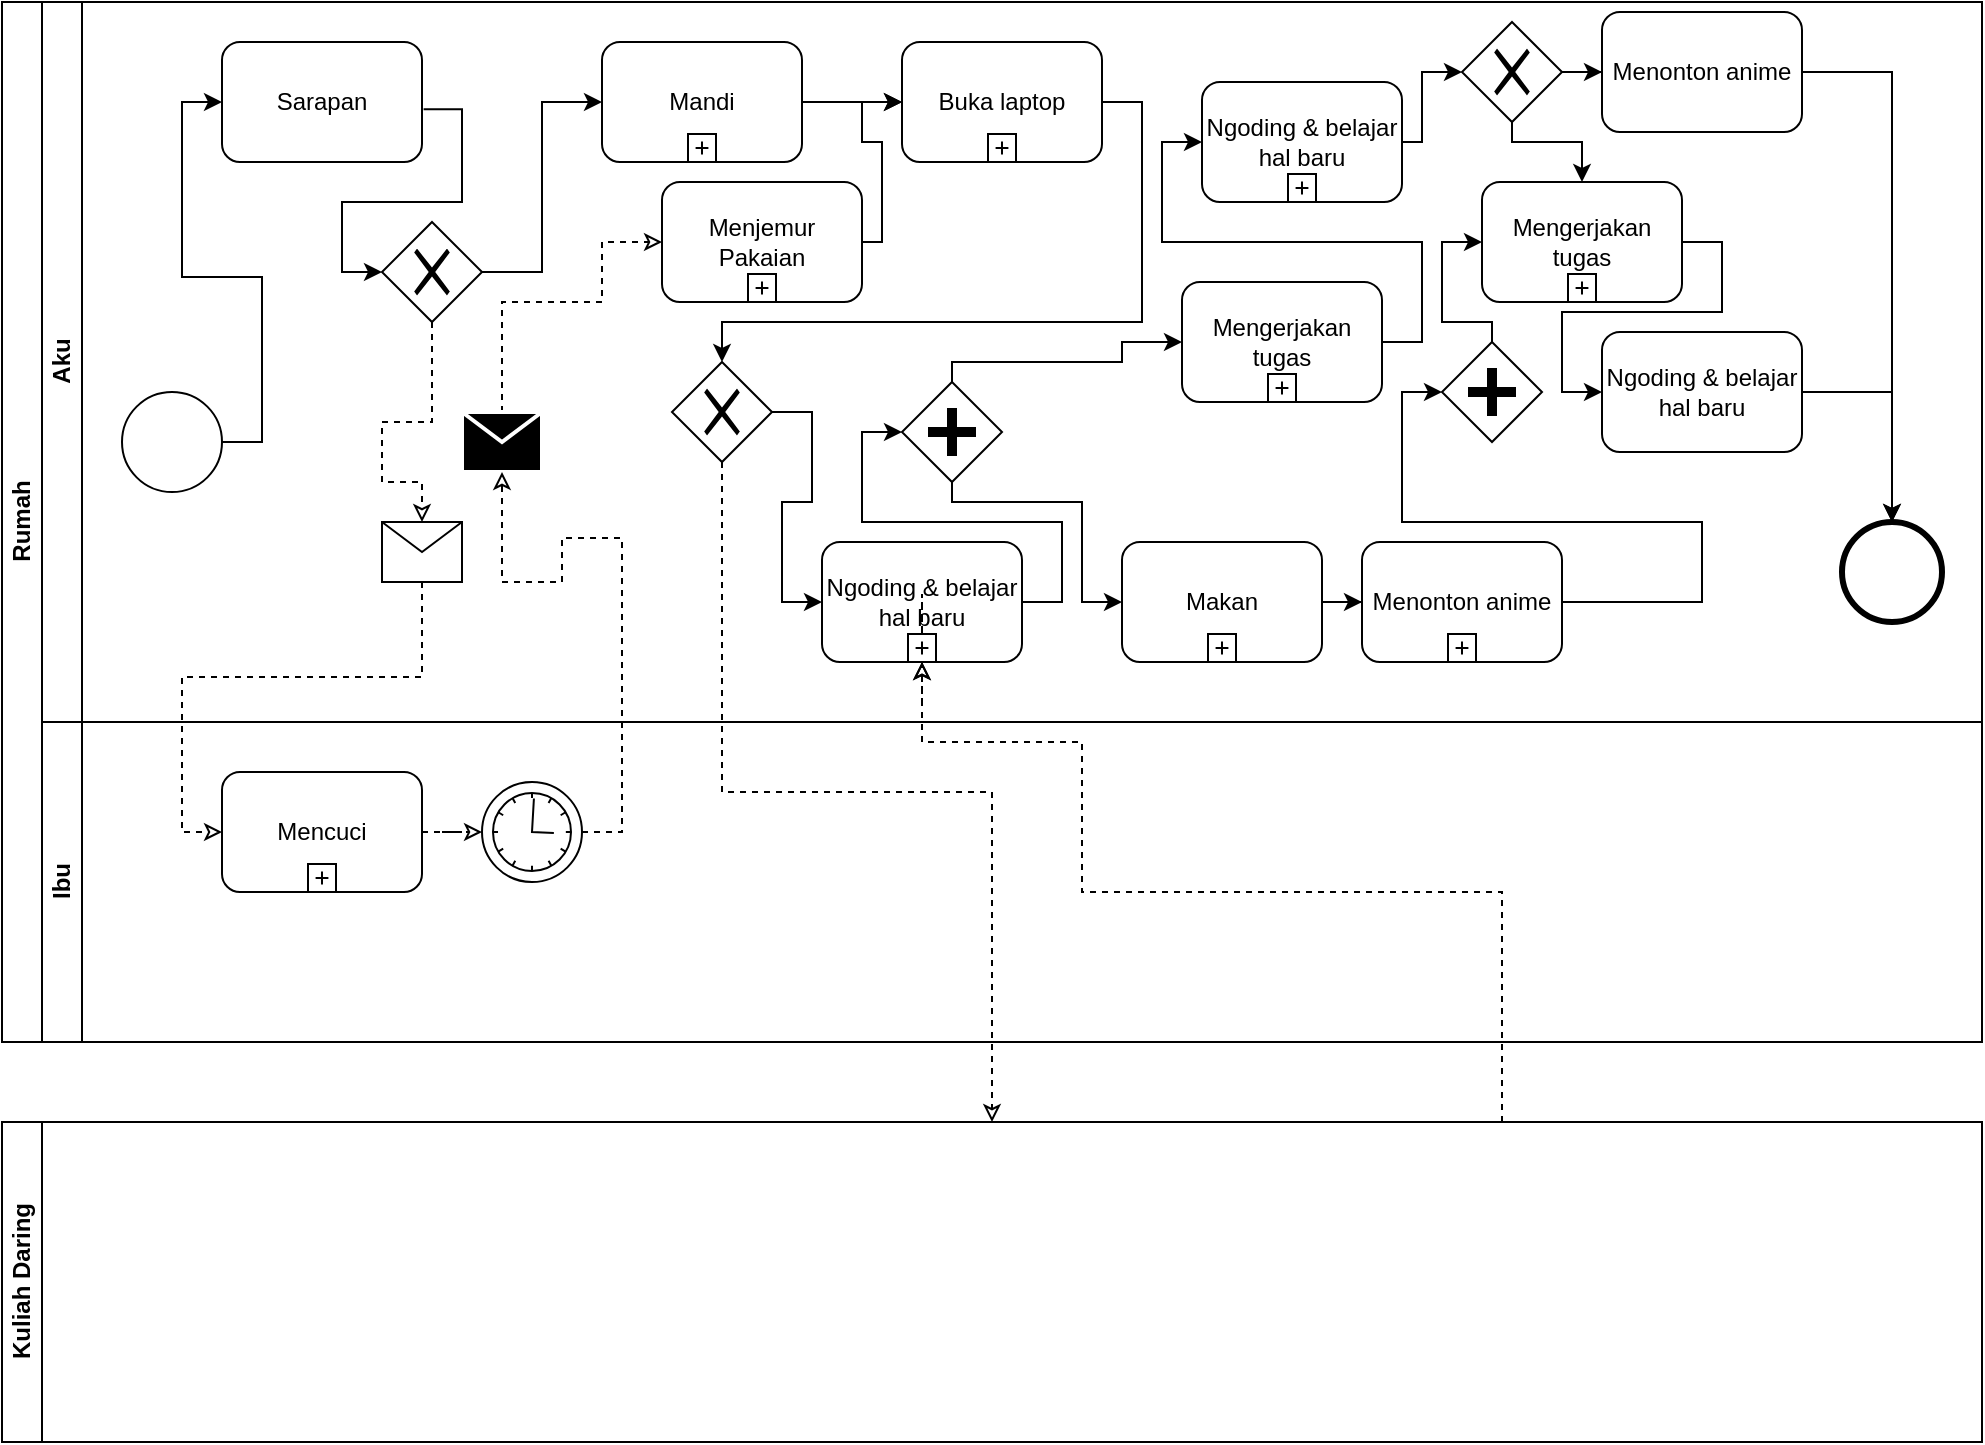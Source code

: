 <mxfile version="13.8.0" type="github">
  <diagram id="JZuw75PAnl-jE2VVtzF4" name="Page-1">
    <mxGraphModel dx="533" dy="318" grid="1" gridSize="10" guides="1" tooltips="1" connect="1" arrows="1" fold="1" page="1" pageScale="1" pageWidth="850" pageHeight="1100" math="0" shadow="0">
      <root>
        <mxCell id="0" />
        <mxCell id="1" parent="0" />
        <mxCell id="WwLEg-Nevc-FDdVer2Dc-2" value="Rumah" style="swimlane;html=1;childLayout=stackLayout;resizeParent=1;resizeParentMax=0;horizontal=0;startSize=20;horizontalStack=0;" vertex="1" parent="1">
          <mxGeometry x="40" y="120" width="990" height="520" as="geometry" />
        </mxCell>
        <mxCell id="WwLEg-Nevc-FDdVer2Dc-3" value="&lt;div&gt;Aku&lt;/div&gt;" style="swimlane;html=1;startSize=20;horizontal=0;" vertex="1" parent="WwLEg-Nevc-FDdVer2Dc-2">
          <mxGeometry x="20" width="970" height="360" as="geometry" />
        </mxCell>
        <mxCell id="WwLEg-Nevc-FDdVer2Dc-29" style="edgeStyle=orthogonalEdgeStyle;rounded=0;orthogonalLoop=1;jettySize=auto;html=1;entryX=0;entryY=0.5;entryDx=0;entryDy=0;exitX=1.008;exitY=0.56;exitDx=0;exitDy=0;exitPerimeter=0;" edge="1" parent="WwLEg-Nevc-FDdVer2Dc-3" source="WwLEg-Nevc-FDdVer2Dc-1" target="WwLEg-Nevc-FDdVer2Dc-20">
          <mxGeometry relative="1" as="geometry" />
        </mxCell>
        <mxCell id="WwLEg-Nevc-FDdVer2Dc-67" style="edgeStyle=orthogonalEdgeStyle;rounded=0;orthogonalLoop=1;jettySize=auto;html=1;" edge="1" parent="WwLEg-Nevc-FDdVer2Dc-3" source="WwLEg-Nevc-FDdVer2Dc-57" target="WwLEg-Nevc-FDdVer2Dc-9">
          <mxGeometry relative="1" as="geometry" />
        </mxCell>
        <mxCell id="WwLEg-Nevc-FDdVer2Dc-57" value="Menonton anime" style="shape=ext;rounded=1;html=1;whiteSpace=wrap;" vertex="1" parent="WwLEg-Nevc-FDdVer2Dc-3">
          <mxGeometry x="780" y="5" width="100" height="60" as="geometry" />
        </mxCell>
        <mxCell id="WwLEg-Nevc-FDdVer2Dc-64" style="edgeStyle=orthogonalEdgeStyle;rounded=0;orthogonalLoop=1;jettySize=auto;html=1;" edge="1" parent="WwLEg-Nevc-FDdVer2Dc-3" source="WwLEg-Nevc-FDdVer2Dc-51" target="WwLEg-Nevc-FDdVer2Dc-57">
          <mxGeometry relative="1" as="geometry" />
        </mxCell>
        <mxCell id="WwLEg-Nevc-FDdVer2Dc-66" style="edgeStyle=orthogonalEdgeStyle;rounded=0;orthogonalLoop=1;jettySize=auto;html=1;" edge="1" parent="WwLEg-Nevc-FDdVer2Dc-3" source="WwLEg-Nevc-FDdVer2Dc-51" target="WwLEg-Nevc-FDdVer2Dc-59">
          <mxGeometry relative="1" as="geometry">
            <Array as="points">
              <mxPoint x="735" y="70" />
              <mxPoint x="770" y="70" />
            </Array>
          </mxGeometry>
        </mxCell>
        <mxCell id="WwLEg-Nevc-FDdVer2Dc-51" value="" style="shape=mxgraph.bpmn.shape;html=1;verticalLabelPosition=bottom;labelBackgroundColor=#ffffff;verticalAlign=top;align=center;perimeter=rhombusPerimeter;background=gateway;outlineConnect=0;outline=none;symbol=exclusiveGw;" vertex="1" parent="WwLEg-Nevc-FDdVer2Dc-3">
          <mxGeometry x="710" y="10" width="50" height="50" as="geometry" />
        </mxCell>
        <mxCell id="WwLEg-Nevc-FDdVer2Dc-1" value="Sarapan" style="shape=ext;rounded=1;html=1;whiteSpace=wrap;" vertex="1" parent="WwLEg-Nevc-FDdVer2Dc-3">
          <mxGeometry x="90" y="20" width="100" height="60" as="geometry" />
        </mxCell>
        <mxCell id="WwLEg-Nevc-FDdVer2Dc-35" style="edgeStyle=orthogonalEdgeStyle;rounded=0;orthogonalLoop=1;jettySize=auto;html=1;" edge="1" parent="WwLEg-Nevc-FDdVer2Dc-3" source="WwLEg-Nevc-FDdVer2Dc-22" target="WwLEg-Nevc-FDdVer2Dc-23">
          <mxGeometry relative="1" as="geometry" />
        </mxCell>
        <mxCell id="WwLEg-Nevc-FDdVer2Dc-22" value="Mandi" style="shape=ext;rounded=1;html=1;whiteSpace=wrap;" vertex="1" parent="WwLEg-Nevc-FDdVer2Dc-3">
          <mxGeometry x="280" y="20" width="100" height="60" as="geometry" />
        </mxCell>
        <mxCell id="WwLEg-Nevc-FDdVer2Dc-38" style="edgeStyle=orthogonalEdgeStyle;rounded=0;orthogonalLoop=1;jettySize=auto;html=1;exitX=1;exitY=0.5;exitDx=0;exitDy=0;" edge="1" parent="WwLEg-Nevc-FDdVer2Dc-3" source="WwLEg-Nevc-FDdVer2Dc-23" target="WwLEg-Nevc-FDdVer2Dc-25">
          <mxGeometry relative="1" as="geometry">
            <Array as="points">
              <mxPoint x="550" y="50" />
              <mxPoint x="550" y="160" />
              <mxPoint x="340" y="160" />
            </Array>
          </mxGeometry>
        </mxCell>
        <mxCell id="WwLEg-Nevc-FDdVer2Dc-23" value="Buka laptop" style="shape=ext;rounded=1;html=1;whiteSpace=wrap;" vertex="1" parent="WwLEg-Nevc-FDdVer2Dc-3">
          <mxGeometry x="430" y="20" width="100" height="60" as="geometry" />
        </mxCell>
        <mxCell id="WwLEg-Nevc-FDdVer2Dc-32" style="edgeStyle=orthogonalEdgeStyle;rounded=0;orthogonalLoop=1;jettySize=auto;html=1;entryX=0;entryY=0.5;entryDx=0;entryDy=0;" edge="1" parent="WwLEg-Nevc-FDdVer2Dc-3" source="WwLEg-Nevc-FDdVer2Dc-20" target="WwLEg-Nevc-FDdVer2Dc-22">
          <mxGeometry relative="1" as="geometry" />
        </mxCell>
        <mxCell id="WwLEg-Nevc-FDdVer2Dc-54" style="edgeStyle=orthogonalEdgeStyle;rounded=0;orthogonalLoop=1;jettySize=auto;html=1;" edge="1" parent="WwLEg-Nevc-FDdVer2Dc-3" source="WwLEg-Nevc-FDdVer2Dc-50" target="WwLEg-Nevc-FDdVer2Dc-51">
          <mxGeometry relative="1" as="geometry">
            <Array as="points">
              <mxPoint x="690" y="70" />
              <mxPoint x="690" y="35" />
            </Array>
          </mxGeometry>
        </mxCell>
        <mxCell id="WwLEg-Nevc-FDdVer2Dc-50" value="Ngoding &amp;amp; belajar hal baru" style="shape=ext;rounded=1;html=1;whiteSpace=wrap;" vertex="1" parent="WwLEg-Nevc-FDdVer2Dc-3">
          <mxGeometry x="580" y="40" width="100" height="60" as="geometry" />
        </mxCell>
        <mxCell id="WwLEg-Nevc-FDdVer2Dc-85" value="" style="shape=plus;html=1;outlineConnect=0;" vertex="1" parent="WwLEg-Nevc-FDdVer2Dc-3">
          <mxGeometry x="323" y="66" width="14" height="14" as="geometry" />
        </mxCell>
        <mxCell id="WwLEg-Nevc-FDdVer2Dc-94" value="" style="shape=plus;html=1;outlineConnect=0;" vertex="1" parent="WwLEg-Nevc-FDdVer2Dc-3">
          <mxGeometry x="473" y="66" width="14" height="14" as="geometry" />
        </mxCell>
        <mxCell id="WwLEg-Nevc-FDdVer2Dc-93" value="" style="shape=plus;html=1;outlineConnect=0;" vertex="1" parent="WwLEg-Nevc-FDdVer2Dc-3">
          <mxGeometry x="623" y="86" width="14" height="14" as="geometry" />
        </mxCell>
        <mxCell id="WwLEg-Nevc-FDdVer2Dc-59" value="Mengerjakan tugas" style="shape=ext;rounded=1;html=1;whiteSpace=wrap;" vertex="1" parent="WwLEg-Nevc-FDdVer2Dc-3">
          <mxGeometry x="720" y="90" width="100" height="60" as="geometry" />
        </mxCell>
        <mxCell id="WwLEg-Nevc-FDdVer2Dc-21" value="Menjemur Pakaian" style="shape=ext;rounded=1;html=1;whiteSpace=wrap;" vertex="1" parent="WwLEg-Nevc-FDdVer2Dc-3">
          <mxGeometry x="310" y="90" width="100" height="60" as="geometry" />
        </mxCell>
        <mxCell id="WwLEg-Nevc-FDdVer2Dc-37" style="edgeStyle=orthogonalEdgeStyle;rounded=0;orthogonalLoop=1;jettySize=auto;html=1;entryX=0;entryY=0.5;entryDx=0;entryDy=0;" edge="1" parent="WwLEg-Nevc-FDdVer2Dc-3" source="WwLEg-Nevc-FDdVer2Dc-21" target="WwLEg-Nevc-FDdVer2Dc-23">
          <mxGeometry relative="1" as="geometry">
            <Array as="points">
              <mxPoint x="420" y="120" />
              <mxPoint x="420" y="70" />
              <mxPoint x="410" y="70" />
              <mxPoint x="410" y="50" />
            </Array>
          </mxGeometry>
        </mxCell>
        <mxCell id="WwLEg-Nevc-FDdVer2Dc-28" style="edgeStyle=orthogonalEdgeStyle;rounded=0;orthogonalLoop=1;jettySize=auto;html=1;entryX=0;entryY=0.5;entryDx=0;entryDy=0;exitX=1;exitY=0.5;exitDx=0;exitDy=0;" edge="1" parent="WwLEg-Nevc-FDdVer2Dc-3" source="WwLEg-Nevc-FDdVer2Dc-8" target="WwLEg-Nevc-FDdVer2Dc-1">
          <mxGeometry relative="1" as="geometry" />
        </mxCell>
        <mxCell id="WwLEg-Nevc-FDdVer2Dc-40" style="edgeStyle=orthogonalEdgeStyle;rounded=0;orthogonalLoop=1;jettySize=auto;html=1;entryX=0;entryY=0.5;entryDx=0;entryDy=0;" edge="1" parent="WwLEg-Nevc-FDdVer2Dc-3" source="WwLEg-Nevc-FDdVer2Dc-25" target="WwLEg-Nevc-FDdVer2Dc-24">
          <mxGeometry relative="1" as="geometry" />
        </mxCell>
        <mxCell id="WwLEg-Nevc-FDdVer2Dc-63" style="edgeStyle=orthogonalEdgeStyle;rounded=0;orthogonalLoop=1;jettySize=auto;html=1;entryX=0;entryY=0.5;entryDx=0;entryDy=0;exitX=1;exitY=0.5;exitDx=0;exitDy=0;" edge="1" parent="WwLEg-Nevc-FDdVer2Dc-3" source="WwLEg-Nevc-FDdVer2Dc-59" target="WwLEg-Nevc-FDdVer2Dc-58">
          <mxGeometry relative="1" as="geometry">
            <Array as="points">
              <mxPoint x="840" y="120" />
              <mxPoint x="840" y="155" />
              <mxPoint x="760" y="155" />
              <mxPoint x="760" y="195" />
            </Array>
          </mxGeometry>
        </mxCell>
        <mxCell id="WwLEg-Nevc-FDdVer2Dc-20" value="" style="shape=mxgraph.bpmn.shape;html=1;verticalLabelPosition=bottom;labelBackgroundColor=#ffffff;verticalAlign=top;align=center;perimeter=rhombusPerimeter;background=gateway;outlineConnect=0;outline=none;symbol=exclusiveGw;" vertex="1" parent="WwLEg-Nevc-FDdVer2Dc-3">
          <mxGeometry x="170" y="110" width="50" height="50" as="geometry" />
        </mxCell>
        <mxCell id="WwLEg-Nevc-FDdVer2Dc-53" style="edgeStyle=orthogonalEdgeStyle;rounded=0;orthogonalLoop=1;jettySize=auto;html=1;exitX=1;exitY=0.5;exitDx=0;exitDy=0;entryX=0;entryY=0.5;entryDx=0;entryDy=0;" edge="1" parent="WwLEg-Nevc-FDdVer2Dc-3" source="WwLEg-Nevc-FDdVer2Dc-41" target="WwLEg-Nevc-FDdVer2Dc-50">
          <mxGeometry relative="1" as="geometry">
            <Array as="points">
              <mxPoint x="690" y="170" />
              <mxPoint x="690" y="120" />
              <mxPoint x="560" y="120" />
              <mxPoint x="560" y="70" />
            </Array>
          </mxGeometry>
        </mxCell>
        <mxCell id="WwLEg-Nevc-FDdVer2Dc-60" style="edgeStyle=orthogonalEdgeStyle;rounded=0;orthogonalLoop=1;jettySize=auto;html=1;entryX=0;entryY=0.5;entryDx=0;entryDy=0;exitX=0.5;exitY=0;exitDx=0;exitDy=0;" edge="1" parent="WwLEg-Nevc-FDdVer2Dc-3" source="WwLEg-Nevc-FDdVer2Dc-55" target="WwLEg-Nevc-FDdVer2Dc-59">
          <mxGeometry relative="1" as="geometry">
            <Array as="points">
              <mxPoint x="725" y="160" />
              <mxPoint x="700" y="160" />
              <mxPoint x="700" y="120" />
            </Array>
          </mxGeometry>
        </mxCell>
        <mxCell id="WwLEg-Nevc-FDdVer2Dc-92" value="" style="shape=plus;html=1;outlineConnect=0;" vertex="1" parent="WwLEg-Nevc-FDdVer2Dc-3">
          <mxGeometry x="763" y="136" width="14" height="14" as="geometry" />
        </mxCell>
        <mxCell id="WwLEg-Nevc-FDdVer2Dc-95" value="" style="shape=plus;html=1;outlineConnect=0;" vertex="1" parent="WwLEg-Nevc-FDdVer2Dc-3">
          <mxGeometry x="353" y="136" width="14" height="14" as="geometry" />
        </mxCell>
        <mxCell id="WwLEg-Nevc-FDdVer2Dc-41" value="Mengerjakan tugas" style="shape=ext;rounded=1;html=1;whiteSpace=wrap;" vertex="1" parent="WwLEg-Nevc-FDdVer2Dc-3">
          <mxGeometry x="570" y="140" width="100" height="60" as="geometry" />
        </mxCell>
        <mxCell id="WwLEg-Nevc-FDdVer2Dc-68" style="edgeStyle=orthogonalEdgeStyle;rounded=0;orthogonalLoop=1;jettySize=auto;html=1;entryX=0.5;entryY=0;entryDx=0;entryDy=0;" edge="1" parent="WwLEg-Nevc-FDdVer2Dc-3" source="WwLEg-Nevc-FDdVer2Dc-58" target="WwLEg-Nevc-FDdVer2Dc-9">
          <mxGeometry relative="1" as="geometry" />
        </mxCell>
        <mxCell id="WwLEg-Nevc-FDdVer2Dc-86" value="" style="shape=plus;html=1;outlineConnect=0;" vertex="1" parent="WwLEg-Nevc-FDdVer2Dc-3">
          <mxGeometry x="613" y="186" width="14" height="14" as="geometry" />
        </mxCell>
        <mxCell id="WwLEg-Nevc-FDdVer2Dc-58" value="Ngoding &amp;amp; belajar hal baru" style="shape=ext;rounded=1;html=1;whiteSpace=wrap;" vertex="1" parent="WwLEg-Nevc-FDdVer2Dc-3">
          <mxGeometry x="780" y="165" width="100" height="60" as="geometry" />
        </mxCell>
        <mxCell id="WwLEg-Nevc-FDdVer2Dc-55" value="" style="shape=mxgraph.bpmn.shape;html=1;verticalLabelPosition=bottom;labelBackgroundColor=#ffffff;verticalAlign=top;align=center;perimeter=rhombusPerimeter;background=gateway;outlineConnect=0;outline=none;symbol=parallelGw;" vertex="1" parent="WwLEg-Nevc-FDdVer2Dc-3">
          <mxGeometry x="700" y="170" width="50" height="50" as="geometry" />
        </mxCell>
        <mxCell id="WwLEg-Nevc-FDdVer2Dc-25" value="" style="shape=mxgraph.bpmn.shape;html=1;verticalLabelPosition=bottom;labelBackgroundColor=#ffffff;verticalAlign=top;align=center;perimeter=rhombusPerimeter;background=gateway;outlineConnect=0;outline=none;symbol=exclusiveGw;" vertex="1" parent="WwLEg-Nevc-FDdVer2Dc-3">
          <mxGeometry x="315" y="180" width="50" height="50" as="geometry" />
        </mxCell>
        <mxCell id="WwLEg-Nevc-FDdVer2Dc-46" style="edgeStyle=orthogonalEdgeStyle;rounded=0;orthogonalLoop=1;jettySize=auto;html=1;entryX=0;entryY=0.5;entryDx=0;entryDy=0;" edge="1" parent="WwLEg-Nevc-FDdVer2Dc-3" source="WwLEg-Nevc-FDdVer2Dc-42" target="WwLEg-Nevc-FDdVer2Dc-41">
          <mxGeometry relative="1" as="geometry">
            <Array as="points">
              <mxPoint x="455" y="215" />
              <mxPoint x="455" y="180" />
              <mxPoint x="540" y="180" />
              <mxPoint x="540" y="170" />
            </Array>
          </mxGeometry>
        </mxCell>
        <mxCell id="WwLEg-Nevc-FDdVer2Dc-47" style="edgeStyle=orthogonalEdgeStyle;rounded=0;orthogonalLoop=1;jettySize=auto;html=1;entryX=0;entryY=0.5;entryDx=0;entryDy=0;" edge="1" parent="WwLEg-Nevc-FDdVer2Dc-3" source="WwLEg-Nevc-FDdVer2Dc-42" target="WwLEg-Nevc-FDdVer2Dc-43">
          <mxGeometry relative="1" as="geometry">
            <Array as="points">
              <mxPoint x="455" y="215" />
              <mxPoint x="455" y="250" />
              <mxPoint x="520" y="250" />
              <mxPoint x="520" y="300" />
            </Array>
          </mxGeometry>
        </mxCell>
        <mxCell id="WwLEg-Nevc-FDdVer2Dc-42" value="" style="shape=mxgraph.bpmn.shape;html=1;verticalLabelPosition=bottom;labelBackgroundColor=#ffffff;verticalAlign=top;align=center;perimeter=rhombusPerimeter;background=gateway;outlineConnect=0;outline=none;symbol=parallelGw;" vertex="1" parent="WwLEg-Nevc-FDdVer2Dc-3">
          <mxGeometry x="430" y="190" width="50" height="50" as="geometry" />
        </mxCell>
        <mxCell id="WwLEg-Nevc-FDdVer2Dc-76" style="edgeStyle=orthogonalEdgeStyle;rounded=0;orthogonalLoop=1;jettySize=auto;html=1;entryX=0;entryY=0.5;entryDx=0;entryDy=0;dashed=1;endArrow=classic;endFill=0;exitX=0.5;exitY=0;exitDx=0;exitDy=0;" edge="1" parent="WwLEg-Nevc-FDdVer2Dc-3" source="WwLEg-Nevc-FDdVer2Dc-75" target="WwLEg-Nevc-FDdVer2Dc-21">
          <mxGeometry relative="1" as="geometry">
            <Array as="points">
              <mxPoint x="230" y="150" />
              <mxPoint x="280" y="150" />
              <mxPoint x="280" y="120" />
            </Array>
          </mxGeometry>
        </mxCell>
        <mxCell id="WwLEg-Nevc-FDdVer2Dc-75" value="" style="shape=message;whiteSpace=wrap;html=1;outlineConnect=0;fillColor=#000000;strokeColor=#ffffff;strokeWidth=2;" vertex="1" parent="WwLEg-Nevc-FDdVer2Dc-3">
          <mxGeometry x="210" y="205" width="40" height="30" as="geometry" />
        </mxCell>
        <mxCell id="WwLEg-Nevc-FDdVer2Dc-8" value="" style="shape=mxgraph.bpmn.shape;html=1;verticalLabelPosition=bottom;labelBackgroundColor=#ffffff;verticalAlign=top;align=center;perimeter=ellipsePerimeter;outlineConnect=0;outline=standard;symbol=general;" vertex="1" parent="WwLEg-Nevc-FDdVer2Dc-3">
          <mxGeometry x="40" y="195" width="50" height="50" as="geometry" />
        </mxCell>
        <mxCell id="WwLEg-Nevc-FDdVer2Dc-45" style="edgeStyle=orthogonalEdgeStyle;rounded=0;orthogonalLoop=1;jettySize=auto;html=1;entryX=0;entryY=0.5;entryDx=0;entryDy=0;exitX=1;exitY=0.5;exitDx=0;exitDy=0;" edge="1" parent="WwLEg-Nevc-FDdVer2Dc-3" source="WwLEg-Nevc-FDdVer2Dc-24" target="WwLEg-Nevc-FDdVer2Dc-42">
          <mxGeometry relative="1" as="geometry">
            <Array as="points">
              <mxPoint x="510" y="300" />
              <mxPoint x="510" y="260" />
              <mxPoint x="410" y="260" />
              <mxPoint x="410" y="215" />
            </Array>
          </mxGeometry>
        </mxCell>
        <mxCell id="WwLEg-Nevc-FDdVer2Dc-52" style="edgeStyle=orthogonalEdgeStyle;rounded=0;orthogonalLoop=1;jettySize=auto;html=1;" edge="1" parent="WwLEg-Nevc-FDdVer2Dc-3" source="WwLEg-Nevc-FDdVer2Dc-43" target="WwLEg-Nevc-FDdVer2Dc-49">
          <mxGeometry relative="1" as="geometry" />
        </mxCell>
        <mxCell id="WwLEg-Nevc-FDdVer2Dc-56" style="edgeStyle=orthogonalEdgeStyle;rounded=0;orthogonalLoop=1;jettySize=auto;html=1;entryX=0;entryY=0.5;entryDx=0;entryDy=0;exitX=1;exitY=0.5;exitDx=0;exitDy=0;" edge="1" parent="WwLEg-Nevc-FDdVer2Dc-3" source="WwLEg-Nevc-FDdVer2Dc-49" target="WwLEg-Nevc-FDdVer2Dc-55">
          <mxGeometry relative="1" as="geometry">
            <Array as="points">
              <mxPoint x="830" y="300" />
              <mxPoint x="830" y="260" />
              <mxPoint x="680" y="260" />
              <mxPoint x="680" y="195" />
            </Array>
          </mxGeometry>
        </mxCell>
        <mxCell id="WwLEg-Nevc-FDdVer2Dc-71" value="" style="shape=message;whiteSpace=wrap;html=1;outlineConnect=0;" vertex="1" parent="WwLEg-Nevc-FDdVer2Dc-3">
          <mxGeometry x="170" y="260" width="40" height="30" as="geometry" />
        </mxCell>
        <mxCell id="WwLEg-Nevc-FDdVer2Dc-9" value="" style="shape=mxgraph.bpmn.shape;html=1;verticalLabelPosition=bottom;labelBackgroundColor=#ffffff;verticalAlign=top;align=center;perimeter=ellipsePerimeter;outlineConnect=0;outline=end;symbol=general;" vertex="1" parent="WwLEg-Nevc-FDdVer2Dc-3">
          <mxGeometry x="900" y="260" width="50" height="50" as="geometry" />
        </mxCell>
        <mxCell id="WwLEg-Nevc-FDdVer2Dc-24" value="Ngoding &amp;amp; belajar hal baru" style="shape=ext;rounded=1;html=1;whiteSpace=wrap;" vertex="1" parent="WwLEg-Nevc-FDdVer2Dc-3">
          <mxGeometry x="390" y="270" width="100" height="60" as="geometry" />
        </mxCell>
        <mxCell id="WwLEg-Nevc-FDdVer2Dc-43" value="Makan" style="shape=ext;rounded=1;html=1;whiteSpace=wrap;" vertex="1" parent="WwLEg-Nevc-FDdVer2Dc-3">
          <mxGeometry x="540" y="270" width="100" height="60" as="geometry" />
        </mxCell>
        <mxCell id="WwLEg-Nevc-FDdVer2Dc-49" value="Menonton anime" style="shape=ext;rounded=1;html=1;whiteSpace=wrap;" vertex="1" parent="WwLEg-Nevc-FDdVer2Dc-3">
          <mxGeometry x="660" y="270" width="100" height="60" as="geometry" />
        </mxCell>
        <mxCell id="WwLEg-Nevc-FDdVer2Dc-31" style="edgeStyle=orthogonalEdgeStyle;rounded=0;orthogonalLoop=1;jettySize=auto;html=1;entryX=0.5;entryY=0;entryDx=0;entryDy=0;dashed=1;endArrow=classic;endFill=0;" edge="1" parent="WwLEg-Nevc-FDdVer2Dc-3" source="WwLEg-Nevc-FDdVer2Dc-20" target="WwLEg-Nevc-FDdVer2Dc-71">
          <mxGeometry relative="1" as="geometry">
            <Array as="points">
              <mxPoint x="195" y="210" />
              <mxPoint x="170" y="210" />
              <mxPoint x="170" y="240" />
              <mxPoint x="190" y="240" />
            </Array>
          </mxGeometry>
        </mxCell>
        <mxCell id="WwLEg-Nevc-FDdVer2Dc-90" value="" style="shape=plus;html=1;outlineConnect=0;" vertex="1" parent="WwLEg-Nevc-FDdVer2Dc-3">
          <mxGeometry x="703" y="316" width="14" height="14" as="geometry" />
        </mxCell>
        <mxCell id="WwLEg-Nevc-FDdVer2Dc-89" value="" style="shape=plus;html=1;outlineConnect=0;" vertex="1" parent="WwLEg-Nevc-FDdVer2Dc-3">
          <mxGeometry x="583" y="316" width="14" height="14" as="geometry" />
        </mxCell>
        <mxCell id="WwLEg-Nevc-FDdVer2Dc-4" value="Ibu" style="swimlane;html=1;startSize=20;horizontal=0;" vertex="1" parent="WwLEg-Nevc-FDdVer2Dc-2">
          <mxGeometry x="20" y="360" width="970" height="160" as="geometry" />
        </mxCell>
        <mxCell id="WwLEg-Nevc-FDdVer2Dc-78" value="" style="shape=mxgraph.bpmn.shape;html=1;verticalLabelPosition=bottom;labelBackgroundColor=#ffffff;verticalAlign=top;align=center;perimeter=ellipsePerimeter;outlineConnect=0;outline=standard;symbol=timer;" vertex="1" parent="WwLEg-Nevc-FDdVer2Dc-4">
          <mxGeometry x="220" y="30" width="50" height="50" as="geometry" />
        </mxCell>
        <mxCell id="WwLEg-Nevc-FDdVer2Dc-79" style="edgeStyle=orthogonalEdgeStyle;rounded=0;orthogonalLoop=1;jettySize=auto;html=1;dashed=1;endArrow=classic;endFill=0;" edge="1" parent="WwLEg-Nevc-FDdVer2Dc-4" source="WwLEg-Nevc-FDdVer2Dc-19" target="WwLEg-Nevc-FDdVer2Dc-78">
          <mxGeometry relative="1" as="geometry" />
        </mxCell>
        <mxCell id="WwLEg-Nevc-FDdVer2Dc-19" value="Mencuci" style="shape=ext;rounded=1;html=1;whiteSpace=wrap;" vertex="1" parent="WwLEg-Nevc-FDdVer2Dc-4">
          <mxGeometry x="90" y="25" width="100" height="60" as="geometry" />
        </mxCell>
        <mxCell id="WwLEg-Nevc-FDdVer2Dc-84" value="" style="shape=plus;html=1;outlineConnect=0;" vertex="1" parent="WwLEg-Nevc-FDdVer2Dc-4">
          <mxGeometry x="133" y="71" width="14" height="14" as="geometry" />
        </mxCell>
        <mxCell id="WwLEg-Nevc-FDdVer2Dc-34" style="edgeStyle=orthogonalEdgeStyle;rounded=0;orthogonalLoop=1;jettySize=auto;html=1;entryX=0.5;entryY=1;entryDx=0;entryDy=0;endArrow=classic;endFill=0;dashed=1;" edge="1" parent="WwLEg-Nevc-FDdVer2Dc-2" source="WwLEg-Nevc-FDdVer2Dc-78" target="WwLEg-Nevc-FDdVer2Dc-75">
          <mxGeometry relative="1" as="geometry">
            <mxPoint x="330" y="410" as="sourcePoint" />
            <Array as="points">
              <mxPoint x="310" y="415" />
              <mxPoint x="310" y="268" />
              <mxPoint x="280" y="268" />
              <mxPoint x="280" y="290" />
              <mxPoint x="250" y="290" />
            </Array>
          </mxGeometry>
        </mxCell>
        <mxCell id="WwLEg-Nevc-FDdVer2Dc-74" style="edgeStyle=orthogonalEdgeStyle;rounded=0;orthogonalLoop=1;jettySize=auto;html=1;entryX=0;entryY=0.5;entryDx=0;entryDy=0;dashed=1;endArrow=classic;endFill=0;" edge="1" parent="WwLEg-Nevc-FDdVer2Dc-2" source="WwLEg-Nevc-FDdVer2Dc-71" target="WwLEg-Nevc-FDdVer2Dc-19">
          <mxGeometry relative="1" as="geometry" />
        </mxCell>
        <mxCell id="WwLEg-Nevc-FDdVer2Dc-80" style="edgeStyle=orthogonalEdgeStyle;rounded=0;orthogonalLoop=1;jettySize=auto;html=1;dashed=1;endArrow=classic;endFill=0;entryX=0.5;entryY=1;entryDx=0;entryDy=0;" edge="1" parent="1" source="WwLEg-Nevc-FDdVer2Dc-87" target="WwLEg-Nevc-FDdVer2Dc-24">
          <mxGeometry relative="1" as="geometry">
            <Array as="points" />
          </mxGeometry>
        </mxCell>
        <mxCell id="WwLEg-Nevc-FDdVer2Dc-69" value="Kuliah Daring" style="swimlane;html=1;startSize=20;horizontal=0;" vertex="1" parent="1">
          <mxGeometry x="40" y="680" width="990" height="160" as="geometry" />
        </mxCell>
        <mxCell id="WwLEg-Nevc-FDdVer2Dc-70" style="edgeStyle=orthogonalEdgeStyle;rounded=0;orthogonalLoop=1;jettySize=auto;html=1;entryX=0.5;entryY=0;entryDx=0;entryDy=0;dashed=1;endArrow=classic;endFill=0;" edge="1" parent="1" source="WwLEg-Nevc-FDdVer2Dc-25" target="WwLEg-Nevc-FDdVer2Dc-69">
          <mxGeometry relative="1" as="geometry" />
        </mxCell>
        <mxCell id="WwLEg-Nevc-FDdVer2Dc-87" value="" style="shape=plus;html=1;outlineConnect=0;" vertex="1" parent="1">
          <mxGeometry x="493" y="436" width="14" height="14" as="geometry" />
        </mxCell>
        <mxCell id="WwLEg-Nevc-FDdVer2Dc-88" style="edgeStyle=orthogonalEdgeStyle;rounded=0;orthogonalLoop=1;jettySize=auto;html=1;dashed=1;endArrow=classic;endFill=0;entryX=0.5;entryY=1;entryDx=0;entryDy=0;" edge="1" parent="1" source="WwLEg-Nevc-FDdVer2Dc-69" target="WwLEg-Nevc-FDdVer2Dc-87">
          <mxGeometry relative="1" as="geometry">
            <mxPoint x="790" y="680" as="sourcePoint" />
            <mxPoint x="500" y="450" as="targetPoint" />
            <Array as="points">
              <mxPoint x="790" y="565" />
              <mxPoint x="580" y="565" />
              <mxPoint x="580" y="490" />
              <mxPoint x="500" y="490" />
            </Array>
          </mxGeometry>
        </mxCell>
      </root>
    </mxGraphModel>
  </diagram>
</mxfile>

